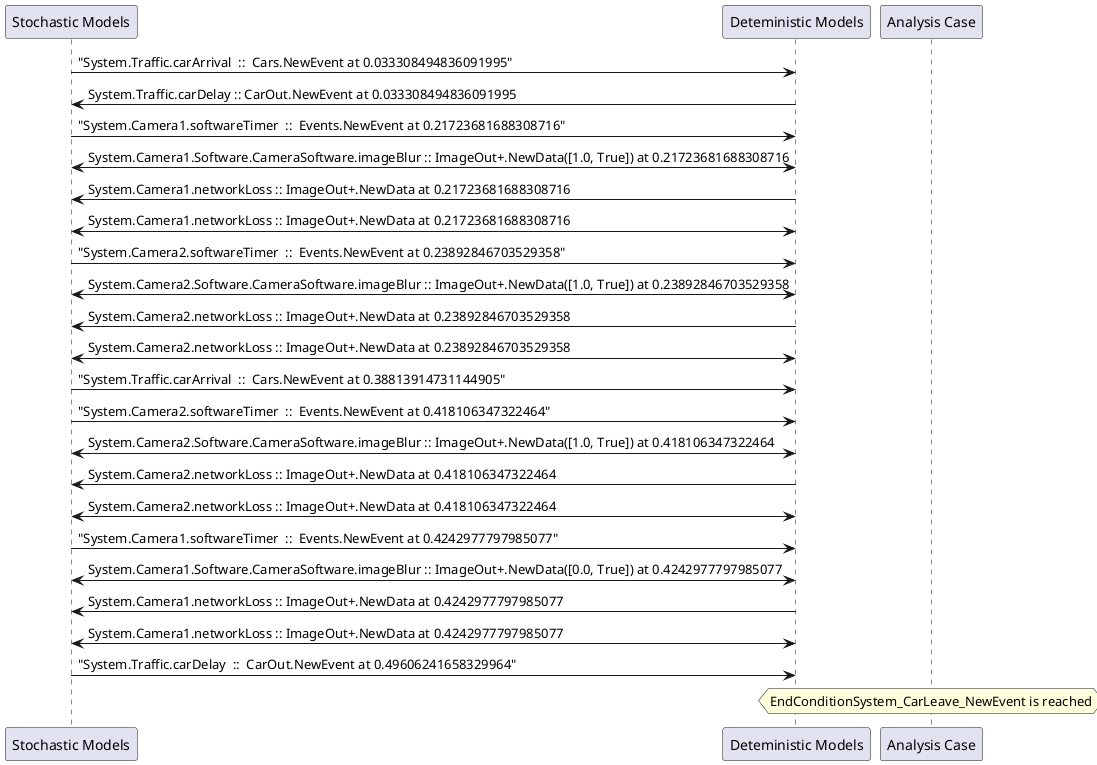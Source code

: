 
	@startuml
	participant "Stochastic Models" as stochmodel
	participant "Deteministic Models" as detmodel
	participant "Analysis Case" as analysis
	{3377_stop} stochmodel -> detmodel : "System.Traffic.carArrival  ::  Cars.NewEvent at 0.033308494836091995"
{3389_start} detmodel -> stochmodel : System.Traffic.carDelay :: CarOut.NewEvent at 0.033308494836091995
{3345_stop} stochmodel -> detmodel : "System.Camera1.softwareTimer  ::  Events.NewEvent at 0.21723681688308716"
detmodel <-> stochmodel : System.Camera1.Software.CameraSoftware.imageBlur :: ImageOut+.NewData([1.0, True]) at 0.21723681688308716
detmodel -> stochmodel : System.Camera1.networkLoss :: ImageOut+.NewData at 0.21723681688308716
detmodel <-> stochmodel : System.Camera1.networkLoss :: ImageOut+.NewData at 0.21723681688308716
{3361_stop} stochmodel -> detmodel : "System.Camera2.softwareTimer  ::  Events.NewEvent at 0.23892846703529358"
detmodel <-> stochmodel : System.Camera2.Software.CameraSoftware.imageBlur :: ImageOut+.NewData([1.0, True]) at 0.23892846703529358
detmodel -> stochmodel : System.Camera2.networkLoss :: ImageOut+.NewData at 0.23892846703529358
detmodel <-> stochmodel : System.Camera2.networkLoss :: ImageOut+.NewData at 0.23892846703529358
{3378_stop} stochmodel -> detmodel : "System.Traffic.carArrival  ::  Cars.NewEvent at 0.38813914731144905"
{3362_stop} stochmodel -> detmodel : "System.Camera2.softwareTimer  ::  Events.NewEvent at 0.418106347322464"
detmodel <-> stochmodel : System.Camera2.Software.CameraSoftware.imageBlur :: ImageOut+.NewData([1.0, True]) at 0.418106347322464
detmodel -> stochmodel : System.Camera2.networkLoss :: ImageOut+.NewData at 0.418106347322464
detmodel <-> stochmodel : System.Camera2.networkLoss :: ImageOut+.NewData at 0.418106347322464
{3346_stop} stochmodel -> detmodel : "System.Camera1.softwareTimer  ::  Events.NewEvent at 0.4242977797985077"
detmodel <-> stochmodel : System.Camera1.Software.CameraSoftware.imageBlur :: ImageOut+.NewData([0.0, True]) at 0.4242977797985077
detmodel -> stochmodel : System.Camera1.networkLoss :: ImageOut+.NewData at 0.4242977797985077
detmodel <-> stochmodel : System.Camera1.networkLoss :: ImageOut+.NewData at 0.4242977797985077
{3389_stop} stochmodel -> detmodel : "System.Traffic.carDelay  ::  CarOut.NewEvent at 0.49606241658329964"
{3389_start} <-> {3389_stop} : delay
hnote over analysis 
EndConditionSystem_CarLeave_NewEvent is reached
endnote
@enduml